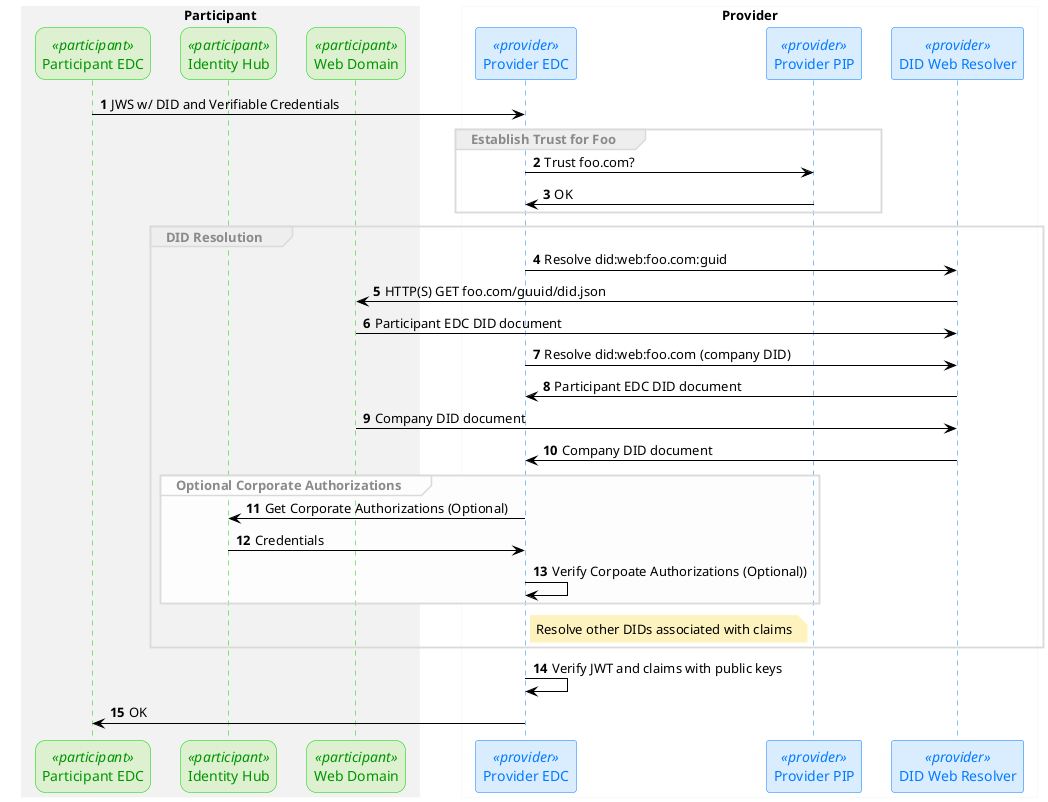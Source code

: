 @startuml

'skinparam NoteBackgroundColor WhiteSmoke
'skinparam NoteFontColor Black
'skinparam ParticipantBackgroundColor WhiteSmoke
'skinparam ParticipantBorderColor DeepSkyBlue
<style>
    sequenceDiagram {
     .participant {
      FontColor 009400
      roundcorner 20
'      LineColor #52A0DC
      BackgroundColor #DDF1D0
      LineColor #00D200
     }
     .provider {
      FontColor #027AFF
      BackgroundColor #d9edff
      LineColor #027AFF
     }
     .gaiax {
      FontColor #000000
      BackgroundColor #F2F2F2
      LineColor #000000
     }
     .note {
      FontColor #000000
      BackgroundColor #FFF3B8
      LineColor #FFF347
     }


    }
}
</style>

skinparam sequence {
ArrowColor Black
LifeLineBorderColor 000000
LifeLineBackgroundColor #A9DCDF

skinparam AgentBackgroundColor White
skinparam AgentBorderColor SkyBlue
}

skinparam SequenceGroupBorderColor #DADADA
skinparam SequenceGroupHeaderFontColor #898A89
skinparam BoxPadding 20
skinparam ParticipantPadding 10

skinparam AgentBackgroundColor White
skinparam AgentBorderColor SkyBlue
skinparam noteBorderColor FEF3BF
skinparam SequenceBoxBorderColor F2F2F2
skinparam shadowing false

autonumber

box "Participant" #F2F2F2
participant ParticipantEDC as "Participant EDC" <<participant>>
participant ParticipantHub as "Identity Hub" <<participant>>
participant ParticipantDomain as "Web Domain" <<participant>>
end box

box "Provider" #FFFFFF
participant ProviderEDC as "Provider EDC" <<provider>>
participant ProviderPIP as "Provider PIP" <<provider>>
participant DIDResolver as "DID Web Resolver" <<provider>>
end box


'box "GAIA-X" #FDFDFD
'participant GaiaXRegistry as "GAIA-X Registry" <<gaiax>>
'end box

ParticipantEDC -> ProviderEDC : JWS w/ DID and Verifiable Credentials

group Establish Trust for Foo
ProviderEDC -> ProviderPIP: Trust foo.com?
ProviderPIP -> ProviderEDC: OK
end

group DID Resolution
ProviderEDC -> DIDResolver: Resolve did:web:foo.com:guid
DIDResolver ->  ParticipantDomain: HTTP(S) GET foo.com/guuid/did.json
ParticipantDomain -> DIDResolver: Participant EDC DID document
ProviderEDC -> DIDResolver: Resolve did:web:foo.com (company DID)
DIDResolver -> ProviderEDC: Participant EDC DID document
ParticipantDomain -> DIDResolver: Company DID document
DIDResolver -> ProviderEDC: Company DID document

group#FDFDFD #FDFDFD Optional Corporate Authorizations
ProviderEDC ->  ParticipantHub: Get Corporate Authorizations (Optional)
ParticipantHub ->  ProviderEDC: Credentials
ProviderEDC->ProviderEDC: Verify Corpoate Authorizations (Optional))
end

note right of ProviderEDC #FEF3BF
 Resolve other DIDs associated with claims
end note
end

ProviderEDC -> ProviderEDC: Verify JWT and claims with public keys

ProviderEDC->  ParticipantEDC: OK
@enduml
